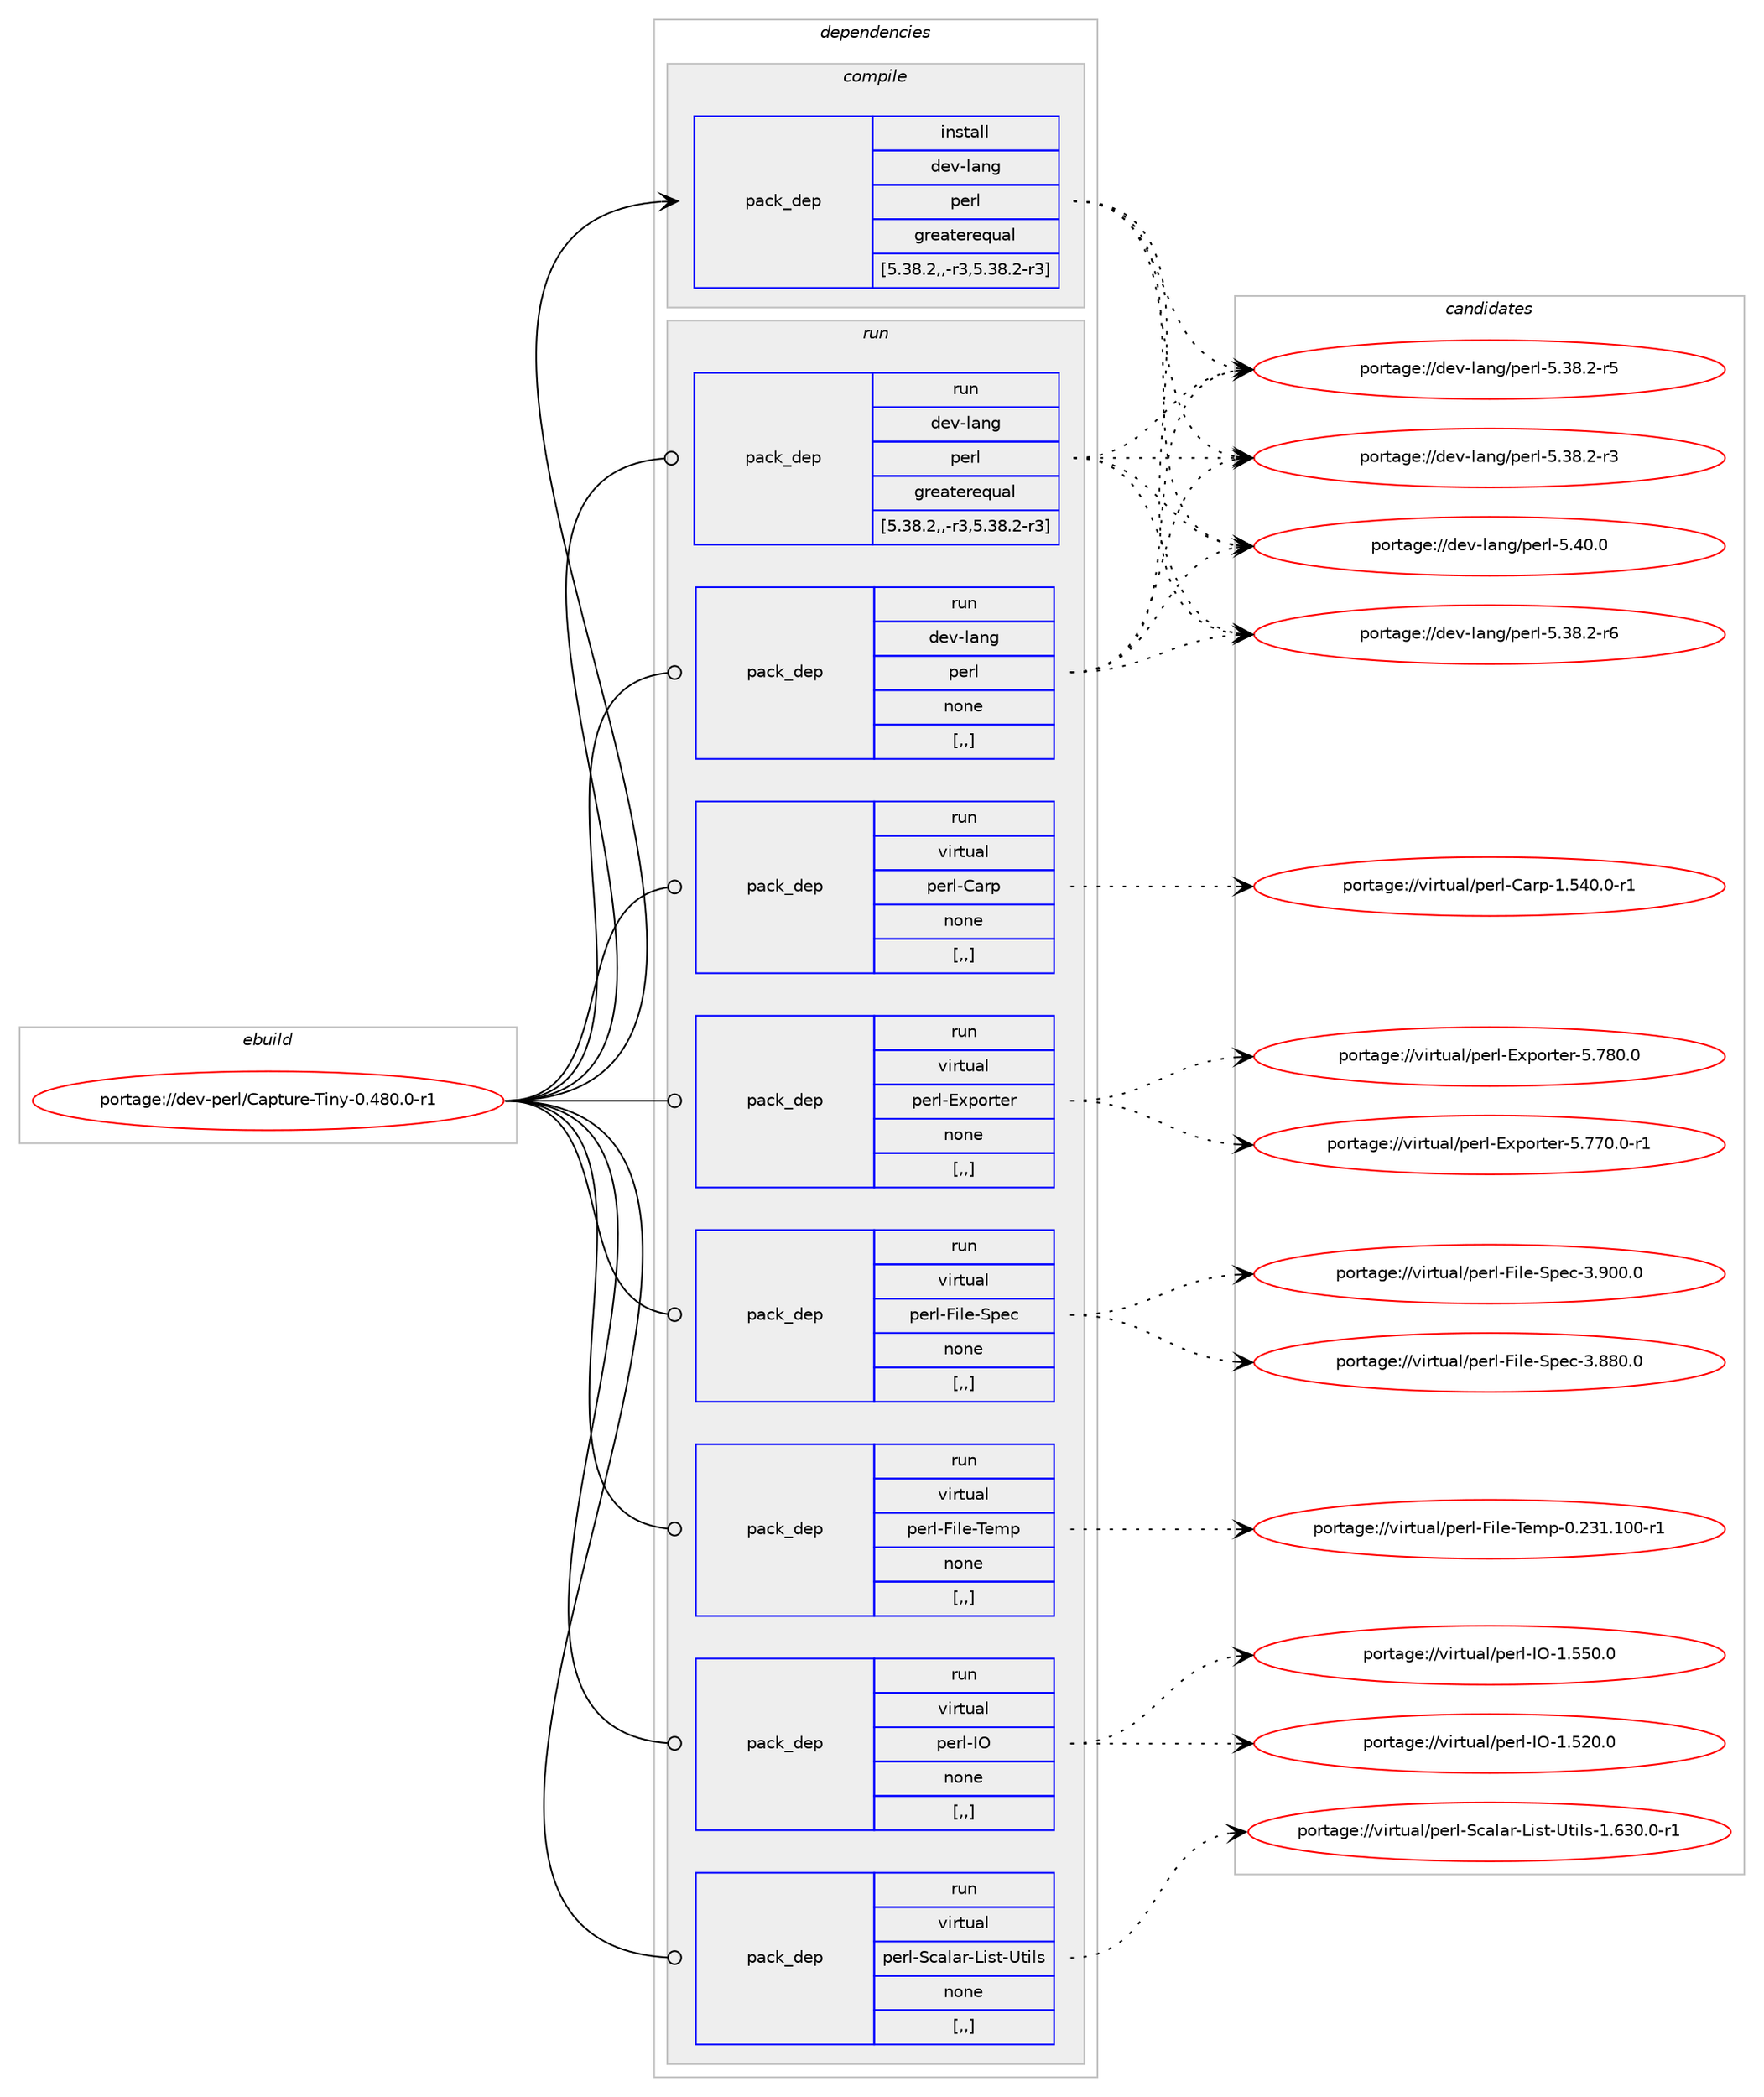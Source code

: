 digraph prolog {

# *************
# Graph options
# *************

newrank=true;
concentrate=true;
compound=true;
graph [rankdir=LR,fontname=Helvetica,fontsize=10,ranksep=1.5];#, ranksep=2.5, nodesep=0.2];
edge  [arrowhead=vee];
node  [fontname=Helvetica,fontsize=10];

# **********
# The ebuild
# **********

subgraph cluster_leftcol {
color=gray;
label=<<i>ebuild</i>>;
id [label="portage://dev-perl/Capture-Tiny-0.480.0-r1", color=red, width=4, href="../dev-perl/Capture-Tiny-0.480.0-r1.svg"];
}

# ****************
# The dependencies
# ****************

subgraph cluster_midcol {
color=gray;
label=<<i>dependencies</i>>;
subgraph cluster_compile {
fillcolor="#eeeeee";
style=filled;
label=<<i>compile</i>>;
subgraph pack96144 {
dependency127163 [label=<<TABLE BORDER="0" CELLBORDER="1" CELLSPACING="0" CELLPADDING="4" WIDTH="220"><TR><TD ROWSPAN="6" CELLPADDING="30">pack_dep</TD></TR><TR><TD WIDTH="110">install</TD></TR><TR><TD>dev-lang</TD></TR><TR><TD>perl</TD></TR><TR><TD>greaterequal</TD></TR><TR><TD>[5.38.2,,-r3,5.38.2-r3]</TD></TR></TABLE>>, shape=none, color=blue];
}
id:e -> dependency127163:w [weight=20,style="solid",arrowhead="vee"];
}
subgraph cluster_compileandrun {
fillcolor="#eeeeee";
style=filled;
label=<<i>compile and run</i>>;
}
subgraph cluster_run {
fillcolor="#eeeeee";
style=filled;
label=<<i>run</i>>;
subgraph pack96145 {
dependency127164 [label=<<TABLE BORDER="0" CELLBORDER="1" CELLSPACING="0" CELLPADDING="4" WIDTH="220"><TR><TD ROWSPAN="6" CELLPADDING="30">pack_dep</TD></TR><TR><TD WIDTH="110">run</TD></TR><TR><TD>dev-lang</TD></TR><TR><TD>perl</TD></TR><TR><TD>greaterequal</TD></TR><TR><TD>[5.38.2,,-r3,5.38.2-r3]</TD></TR></TABLE>>, shape=none, color=blue];
}
id:e -> dependency127164:w [weight=20,style="solid",arrowhead="odot"];
subgraph pack96146 {
dependency127165 [label=<<TABLE BORDER="0" CELLBORDER="1" CELLSPACING="0" CELLPADDING="4" WIDTH="220"><TR><TD ROWSPAN="6" CELLPADDING="30">pack_dep</TD></TR><TR><TD WIDTH="110">run</TD></TR><TR><TD>dev-lang</TD></TR><TR><TD>perl</TD></TR><TR><TD>none</TD></TR><TR><TD>[,,]</TD></TR></TABLE>>, shape=none, color=blue];
}
id:e -> dependency127165:w [weight=20,style="solid",arrowhead="odot"];
subgraph pack96147 {
dependency127166 [label=<<TABLE BORDER="0" CELLBORDER="1" CELLSPACING="0" CELLPADDING="4" WIDTH="220"><TR><TD ROWSPAN="6" CELLPADDING="30">pack_dep</TD></TR><TR><TD WIDTH="110">run</TD></TR><TR><TD>virtual</TD></TR><TR><TD>perl-Carp</TD></TR><TR><TD>none</TD></TR><TR><TD>[,,]</TD></TR></TABLE>>, shape=none, color=blue];
}
id:e -> dependency127166:w [weight=20,style="solid",arrowhead="odot"];
subgraph pack96148 {
dependency127167 [label=<<TABLE BORDER="0" CELLBORDER="1" CELLSPACING="0" CELLPADDING="4" WIDTH="220"><TR><TD ROWSPAN="6" CELLPADDING="30">pack_dep</TD></TR><TR><TD WIDTH="110">run</TD></TR><TR><TD>virtual</TD></TR><TR><TD>perl-Exporter</TD></TR><TR><TD>none</TD></TR><TR><TD>[,,]</TD></TR></TABLE>>, shape=none, color=blue];
}
id:e -> dependency127167:w [weight=20,style="solid",arrowhead="odot"];
subgraph pack96149 {
dependency127168 [label=<<TABLE BORDER="0" CELLBORDER="1" CELLSPACING="0" CELLPADDING="4" WIDTH="220"><TR><TD ROWSPAN="6" CELLPADDING="30">pack_dep</TD></TR><TR><TD WIDTH="110">run</TD></TR><TR><TD>virtual</TD></TR><TR><TD>perl-File-Spec</TD></TR><TR><TD>none</TD></TR><TR><TD>[,,]</TD></TR></TABLE>>, shape=none, color=blue];
}
id:e -> dependency127168:w [weight=20,style="solid",arrowhead="odot"];
subgraph pack96150 {
dependency127169 [label=<<TABLE BORDER="0" CELLBORDER="1" CELLSPACING="0" CELLPADDING="4" WIDTH="220"><TR><TD ROWSPAN="6" CELLPADDING="30">pack_dep</TD></TR><TR><TD WIDTH="110">run</TD></TR><TR><TD>virtual</TD></TR><TR><TD>perl-File-Temp</TD></TR><TR><TD>none</TD></TR><TR><TD>[,,]</TD></TR></TABLE>>, shape=none, color=blue];
}
id:e -> dependency127169:w [weight=20,style="solid",arrowhead="odot"];
subgraph pack96151 {
dependency127170 [label=<<TABLE BORDER="0" CELLBORDER="1" CELLSPACING="0" CELLPADDING="4" WIDTH="220"><TR><TD ROWSPAN="6" CELLPADDING="30">pack_dep</TD></TR><TR><TD WIDTH="110">run</TD></TR><TR><TD>virtual</TD></TR><TR><TD>perl-IO</TD></TR><TR><TD>none</TD></TR><TR><TD>[,,]</TD></TR></TABLE>>, shape=none, color=blue];
}
id:e -> dependency127170:w [weight=20,style="solid",arrowhead="odot"];
subgraph pack96152 {
dependency127171 [label=<<TABLE BORDER="0" CELLBORDER="1" CELLSPACING="0" CELLPADDING="4" WIDTH="220"><TR><TD ROWSPAN="6" CELLPADDING="30">pack_dep</TD></TR><TR><TD WIDTH="110">run</TD></TR><TR><TD>virtual</TD></TR><TR><TD>perl-Scalar-List-Utils</TD></TR><TR><TD>none</TD></TR><TR><TD>[,,]</TD></TR></TABLE>>, shape=none, color=blue];
}
id:e -> dependency127171:w [weight=20,style="solid",arrowhead="odot"];
}
}

# **************
# The candidates
# **************

subgraph cluster_choices {
rank=same;
color=gray;
label=<<i>candidates</i>>;

subgraph choice96144 {
color=black;
nodesep=1;
choice10010111845108971101034711210111410845534652484648 [label="portage://dev-lang/perl-5.40.0", color=red, width=4,href="../dev-lang/perl-5.40.0.svg"];
choice100101118451089711010347112101114108455346515646504511454 [label="portage://dev-lang/perl-5.38.2-r6", color=red, width=4,href="../dev-lang/perl-5.38.2-r6.svg"];
choice100101118451089711010347112101114108455346515646504511453 [label="portage://dev-lang/perl-5.38.2-r5", color=red, width=4,href="../dev-lang/perl-5.38.2-r5.svg"];
choice100101118451089711010347112101114108455346515646504511451 [label="portage://dev-lang/perl-5.38.2-r3", color=red, width=4,href="../dev-lang/perl-5.38.2-r3.svg"];
dependency127163:e -> choice10010111845108971101034711210111410845534652484648:w [style=dotted,weight="100"];
dependency127163:e -> choice100101118451089711010347112101114108455346515646504511454:w [style=dotted,weight="100"];
dependency127163:e -> choice100101118451089711010347112101114108455346515646504511453:w [style=dotted,weight="100"];
dependency127163:e -> choice100101118451089711010347112101114108455346515646504511451:w [style=dotted,weight="100"];
}
subgraph choice96145 {
color=black;
nodesep=1;
choice10010111845108971101034711210111410845534652484648 [label="portage://dev-lang/perl-5.40.0", color=red, width=4,href="../dev-lang/perl-5.40.0.svg"];
choice100101118451089711010347112101114108455346515646504511454 [label="portage://dev-lang/perl-5.38.2-r6", color=red, width=4,href="../dev-lang/perl-5.38.2-r6.svg"];
choice100101118451089711010347112101114108455346515646504511453 [label="portage://dev-lang/perl-5.38.2-r5", color=red, width=4,href="../dev-lang/perl-5.38.2-r5.svg"];
choice100101118451089711010347112101114108455346515646504511451 [label="portage://dev-lang/perl-5.38.2-r3", color=red, width=4,href="../dev-lang/perl-5.38.2-r3.svg"];
dependency127164:e -> choice10010111845108971101034711210111410845534652484648:w [style=dotted,weight="100"];
dependency127164:e -> choice100101118451089711010347112101114108455346515646504511454:w [style=dotted,weight="100"];
dependency127164:e -> choice100101118451089711010347112101114108455346515646504511453:w [style=dotted,weight="100"];
dependency127164:e -> choice100101118451089711010347112101114108455346515646504511451:w [style=dotted,weight="100"];
}
subgraph choice96146 {
color=black;
nodesep=1;
choice10010111845108971101034711210111410845534652484648 [label="portage://dev-lang/perl-5.40.0", color=red, width=4,href="../dev-lang/perl-5.40.0.svg"];
choice100101118451089711010347112101114108455346515646504511454 [label="portage://dev-lang/perl-5.38.2-r6", color=red, width=4,href="../dev-lang/perl-5.38.2-r6.svg"];
choice100101118451089711010347112101114108455346515646504511453 [label="portage://dev-lang/perl-5.38.2-r5", color=red, width=4,href="../dev-lang/perl-5.38.2-r5.svg"];
choice100101118451089711010347112101114108455346515646504511451 [label="portage://dev-lang/perl-5.38.2-r3", color=red, width=4,href="../dev-lang/perl-5.38.2-r3.svg"];
dependency127165:e -> choice10010111845108971101034711210111410845534652484648:w [style=dotted,weight="100"];
dependency127165:e -> choice100101118451089711010347112101114108455346515646504511454:w [style=dotted,weight="100"];
dependency127165:e -> choice100101118451089711010347112101114108455346515646504511453:w [style=dotted,weight="100"];
dependency127165:e -> choice100101118451089711010347112101114108455346515646504511451:w [style=dotted,weight="100"];
}
subgraph choice96147 {
color=black;
nodesep=1;
choice118105114116117971084711210111410845679711411245494653524846484511449 [label="portage://virtual/perl-Carp-1.540.0-r1", color=red, width=4,href="../virtual/perl-Carp-1.540.0-r1.svg"];
dependency127166:e -> choice118105114116117971084711210111410845679711411245494653524846484511449:w [style=dotted,weight="100"];
}
subgraph choice96148 {
color=black;
nodesep=1;
choice118105114116117971084711210111410845691201121111141161011144553465556484648 [label="portage://virtual/perl-Exporter-5.780.0", color=red, width=4,href="../virtual/perl-Exporter-5.780.0.svg"];
choice1181051141161179710847112101114108456912011211111411610111445534655554846484511449 [label="portage://virtual/perl-Exporter-5.770.0-r1", color=red, width=4,href="../virtual/perl-Exporter-5.770.0-r1.svg"];
dependency127167:e -> choice118105114116117971084711210111410845691201121111141161011144553465556484648:w [style=dotted,weight="100"];
dependency127167:e -> choice1181051141161179710847112101114108456912011211111411610111445534655554846484511449:w [style=dotted,weight="100"];
}
subgraph choice96149 {
color=black;
nodesep=1;
choice118105114116117971084711210111410845701051081014583112101994551465748484648 [label="portage://virtual/perl-File-Spec-3.900.0", color=red, width=4,href="../virtual/perl-File-Spec-3.900.0.svg"];
choice118105114116117971084711210111410845701051081014583112101994551465656484648 [label="portage://virtual/perl-File-Spec-3.880.0", color=red, width=4,href="../virtual/perl-File-Spec-3.880.0.svg"];
dependency127168:e -> choice118105114116117971084711210111410845701051081014583112101994551465748484648:w [style=dotted,weight="100"];
dependency127168:e -> choice118105114116117971084711210111410845701051081014583112101994551465656484648:w [style=dotted,weight="100"];
}
subgraph choice96150 {
color=black;
nodesep=1;
choice118105114116117971084711210111410845701051081014584101109112454846505149464948484511449 [label="portage://virtual/perl-File-Temp-0.231.100-r1", color=red, width=4,href="../virtual/perl-File-Temp-0.231.100-r1.svg"];
dependency127169:e -> choice118105114116117971084711210111410845701051081014584101109112454846505149464948484511449:w [style=dotted,weight="100"];
}
subgraph choice96151 {
color=black;
nodesep=1;
choice11810511411611797108471121011141084573794549465353484648 [label="portage://virtual/perl-IO-1.550.0", color=red, width=4,href="../virtual/perl-IO-1.550.0.svg"];
choice11810511411611797108471121011141084573794549465350484648 [label="portage://virtual/perl-IO-1.520.0", color=red, width=4,href="../virtual/perl-IO-1.520.0.svg"];
dependency127170:e -> choice11810511411611797108471121011141084573794549465353484648:w [style=dotted,weight="100"];
dependency127170:e -> choice11810511411611797108471121011141084573794549465350484648:w [style=dotted,weight="100"];
}
subgraph choice96152 {
color=black;
nodesep=1;
choice118105114116117971084711210111410845839997108971144576105115116458511610510811545494654514846484511449 [label="portage://virtual/perl-Scalar-List-Utils-1.630.0-r1", color=red, width=4,href="../virtual/perl-Scalar-List-Utils-1.630.0-r1.svg"];
dependency127171:e -> choice118105114116117971084711210111410845839997108971144576105115116458511610510811545494654514846484511449:w [style=dotted,weight="100"];
}
}

}
